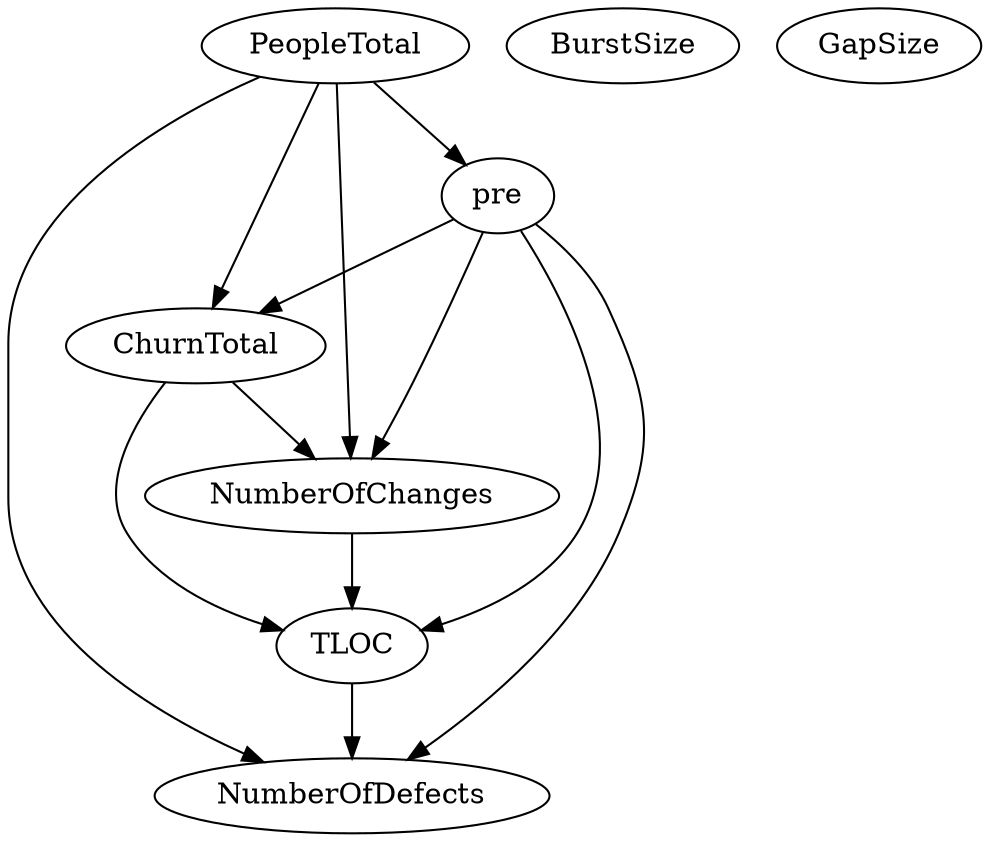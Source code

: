 digraph {
   PeopleTotal;
   NumberOfChanges;
   ChurnTotal;
   TLOC;
   pre;
   NumberOfDefects;
   BurstSize;
   GapSize;
   PeopleTotal -> NumberOfChanges;
   PeopleTotal -> ChurnTotal;
   PeopleTotal -> pre;
   PeopleTotal -> NumberOfDefects;
   NumberOfChanges -> TLOC;
   ChurnTotal -> NumberOfChanges;
   ChurnTotal -> TLOC;
   TLOC -> NumberOfDefects;
   pre -> NumberOfChanges;
   pre -> ChurnTotal;
   pre -> TLOC;
   pre -> NumberOfDefects;
}
